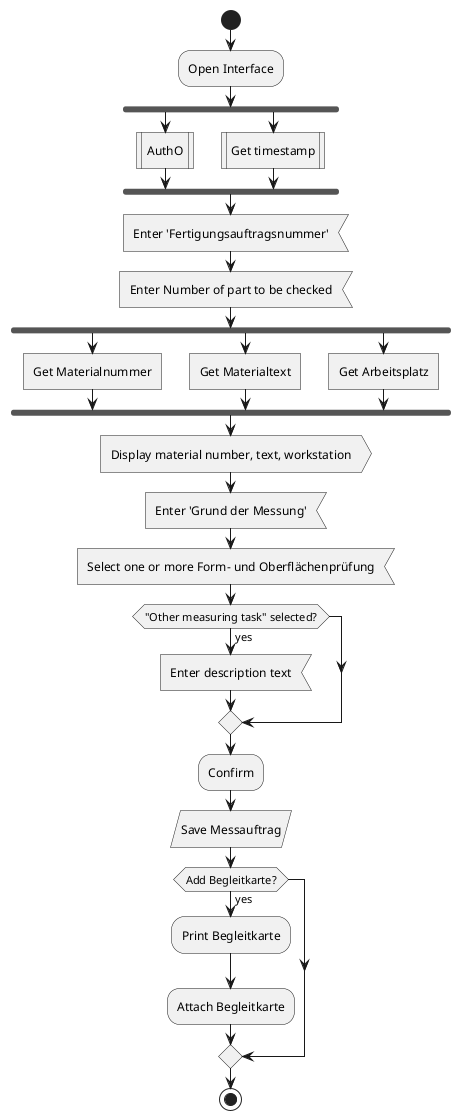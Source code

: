 @startuml "Messauftrag erstellen"
start
    :Open Interface;
    
    fork
        :AuthO; <<procedure>>
    fork again
        :Get timestamp; <<procedure>>
    end fork
    
    :Enter 'Fertigungsauftragsnummer'; <<input>>
    
    :Enter Number of part to be checked; <<input>>
    
    fork
        :Get Materialnummer; <<task>>
    fork again
        :Get Materialtext; <<task>>
    fork again
        :Get Arbeitsplatz; <<task>>
    end fork

    :Display material number, text, workstation; <<output>>
    
    :Enter 'Grund der Messung'; <<input>>

    :Select one or more Form- und Oberflächenprüfung; <<input>>


    if ("Other measuring task" selected?) then (yes)
        :Enter description text; <<input>>
    endif

    :Confirm;

    :Save Messauftrag; <<save>>

    if(Add Begleitkarte?) then (yes)
        :Print Begleitkarte; 
        :Attach Begleitkarte;
    endif


stop
@enduml